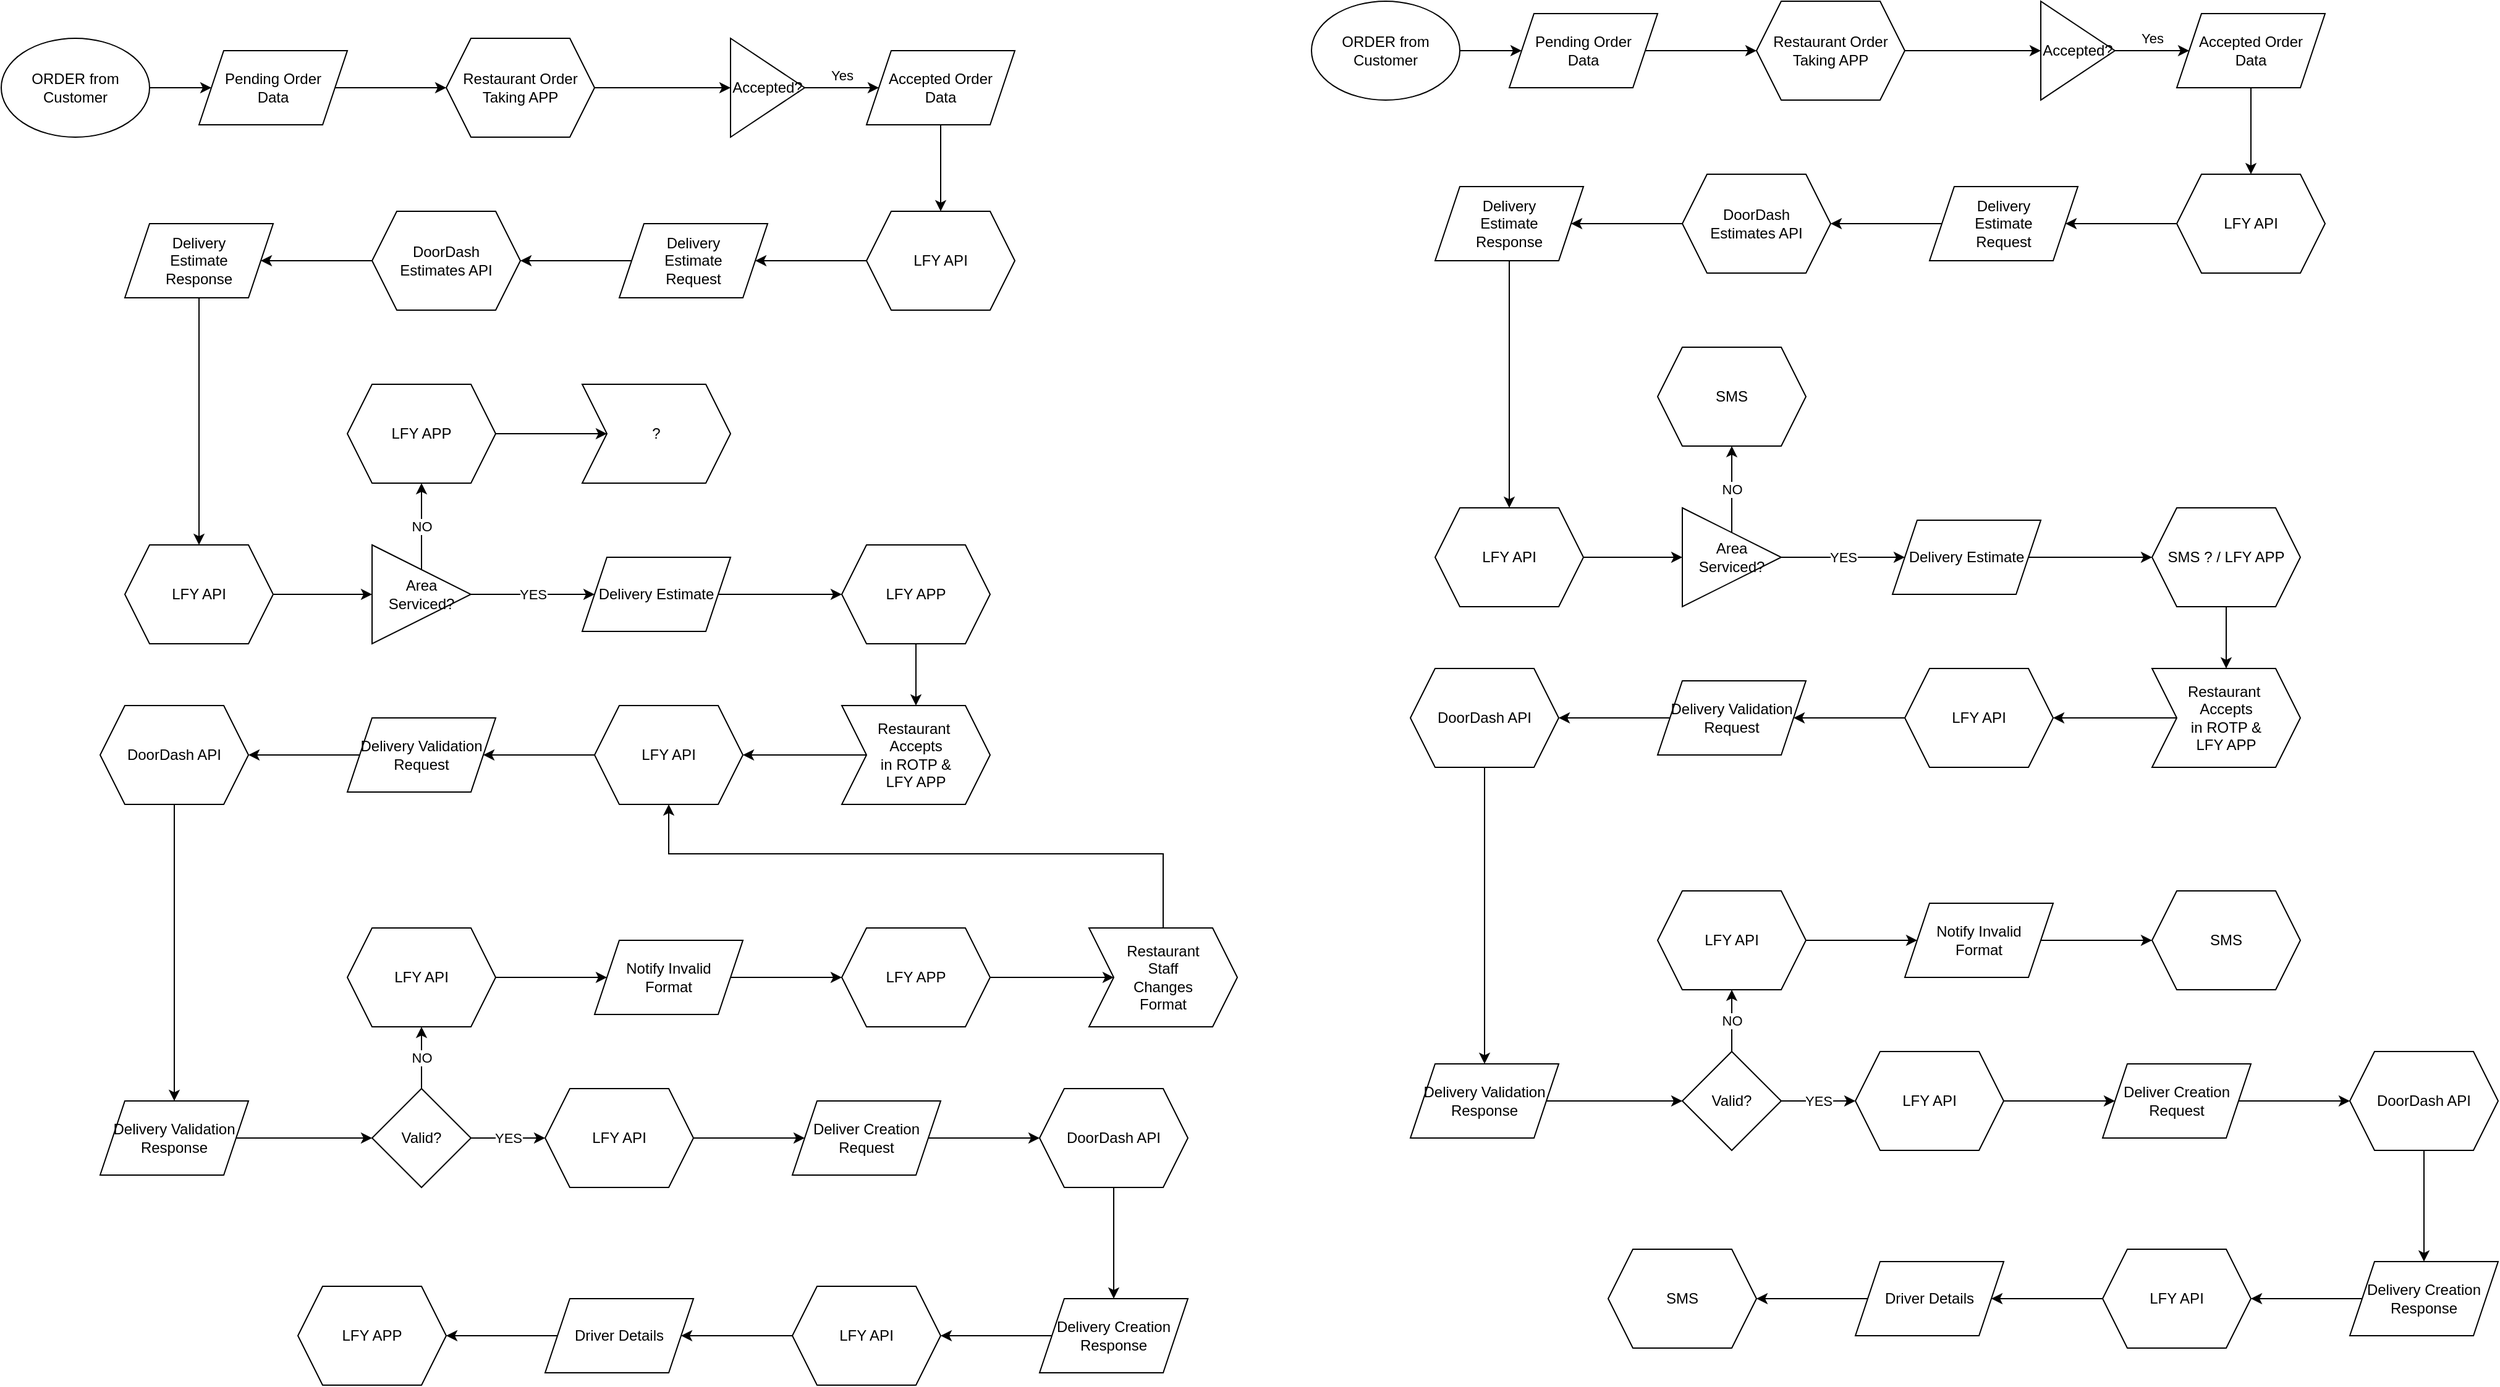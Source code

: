 <mxfile version="13.10.3" type="github">
  <diagram id="C5RBs43oDa-KdzZeNtuy" name="Page-1">
    <mxGraphModel dx="2277" dy="486" grid="1" gridSize="10" guides="1" tooltips="1" connect="1" arrows="1" fold="1" page="1" pageScale="1" pageWidth="1169" pageHeight="827" math="0" shadow="0">
      <root>
        <mxCell id="WIyWlLk6GJQsqaUBKTNV-0" />
        <mxCell id="WIyWlLk6GJQsqaUBKTNV-1" parent="WIyWlLk6GJQsqaUBKTNV-0" />
        <mxCell id="BbHpFT5DxQx8BsEyUZnm-32" value="" style="edgeStyle=orthogonalEdgeStyle;rounded=0;orthogonalLoop=1;jettySize=auto;html=1;" parent="WIyWlLk6GJQsqaUBKTNV-1" source="BbHpFT5DxQx8BsEyUZnm-0" target="BbHpFT5DxQx8BsEyUZnm-29" edge="1">
          <mxGeometry relative="1" as="geometry" />
        </mxCell>
        <mxCell id="BbHpFT5DxQx8BsEyUZnm-0" value="ORDER from Customer" style="ellipse;whiteSpace=wrap;html=1;" parent="WIyWlLk6GJQsqaUBKTNV-1" vertex="1">
          <mxGeometry x="-1000" y="90" width="120" height="80" as="geometry" />
        </mxCell>
        <mxCell id="BbHpFT5DxQx8BsEyUZnm-31" value="" style="edgeStyle=orthogonalEdgeStyle;rounded=0;orthogonalLoop=1;jettySize=auto;html=1;" parent="WIyWlLk6GJQsqaUBKTNV-1" source="BbHpFT5DxQx8BsEyUZnm-29" target="BbHpFT5DxQx8BsEyUZnm-30" edge="1">
          <mxGeometry relative="1" as="geometry" />
        </mxCell>
        <mxCell id="BbHpFT5DxQx8BsEyUZnm-29" value="Pending Order &lt;br&gt;Data" style="shape=parallelogram;perimeter=parallelogramPerimeter;whiteSpace=wrap;html=1;fixedSize=1;" parent="WIyWlLk6GJQsqaUBKTNV-1" vertex="1">
          <mxGeometry x="-840" y="100" width="120" height="60" as="geometry" />
        </mxCell>
        <mxCell id="BbHpFT5DxQx8BsEyUZnm-34" value="" style="edgeStyle=orthogonalEdgeStyle;rounded=0;orthogonalLoop=1;jettySize=auto;html=1;" parent="WIyWlLk6GJQsqaUBKTNV-1" source="BbHpFT5DxQx8BsEyUZnm-30" target="BbHpFT5DxQx8BsEyUZnm-33" edge="1">
          <mxGeometry relative="1" as="geometry" />
        </mxCell>
        <mxCell id="BbHpFT5DxQx8BsEyUZnm-30" value="Restaurant Order&lt;br&gt;Taking APP" style="shape=hexagon;perimeter=hexagonPerimeter2;whiteSpace=wrap;html=1;fixedSize=1;" parent="WIyWlLk6GJQsqaUBKTNV-1" vertex="1">
          <mxGeometry x="-640" y="90" width="120" height="80" as="geometry" />
        </mxCell>
        <mxCell id="BbHpFT5DxQx8BsEyUZnm-38" value="Yes" style="edgeStyle=orthogonalEdgeStyle;rounded=0;orthogonalLoop=1;jettySize=auto;html=1;" parent="WIyWlLk6GJQsqaUBKTNV-1" source="BbHpFT5DxQx8BsEyUZnm-33" target="BbHpFT5DxQx8BsEyUZnm-37" edge="1">
          <mxGeometry y="10" relative="1" as="geometry">
            <mxPoint as="offset" />
          </mxGeometry>
        </mxCell>
        <mxCell id="BbHpFT5DxQx8BsEyUZnm-33" value="Accepted?" style="triangle;whiteSpace=wrap;html=1;" parent="WIyWlLk6GJQsqaUBKTNV-1" vertex="1">
          <mxGeometry x="-410" y="90" width="60" height="80" as="geometry" />
        </mxCell>
        <mxCell id="BbHpFT5DxQx8BsEyUZnm-40" value="" style="edgeStyle=orthogonalEdgeStyle;rounded=0;orthogonalLoop=1;jettySize=auto;html=1;" parent="WIyWlLk6GJQsqaUBKTNV-1" source="BbHpFT5DxQx8BsEyUZnm-37" target="BbHpFT5DxQx8BsEyUZnm-39" edge="1">
          <mxGeometry relative="1" as="geometry" />
        </mxCell>
        <mxCell id="BbHpFT5DxQx8BsEyUZnm-37" value="Accepted Order&lt;br&gt;Data" style="shape=parallelogram;perimeter=parallelogramPerimeter;whiteSpace=wrap;html=1;fixedSize=1;" parent="WIyWlLk6GJQsqaUBKTNV-1" vertex="1">
          <mxGeometry x="-300" y="100" width="120" height="60" as="geometry" />
        </mxCell>
        <mxCell id="BbHpFT5DxQx8BsEyUZnm-42" value="" style="edgeStyle=orthogonalEdgeStyle;rounded=0;orthogonalLoop=1;jettySize=auto;html=1;" parent="WIyWlLk6GJQsqaUBKTNV-1" source="BbHpFT5DxQx8BsEyUZnm-39" target="BbHpFT5DxQx8BsEyUZnm-41" edge="1">
          <mxGeometry relative="1" as="geometry" />
        </mxCell>
        <mxCell id="BbHpFT5DxQx8BsEyUZnm-39" value="LFY API" style="shape=hexagon;perimeter=hexagonPerimeter2;whiteSpace=wrap;html=1;fixedSize=1;" parent="WIyWlLk6GJQsqaUBKTNV-1" vertex="1">
          <mxGeometry x="-300" y="230" width="120" height="80" as="geometry" />
        </mxCell>
        <mxCell id="BbHpFT5DxQx8BsEyUZnm-44" value="" style="edgeStyle=orthogonalEdgeStyle;rounded=0;orthogonalLoop=1;jettySize=auto;html=1;" parent="WIyWlLk6GJQsqaUBKTNV-1" source="BbHpFT5DxQx8BsEyUZnm-41" target="BbHpFT5DxQx8BsEyUZnm-43" edge="1">
          <mxGeometry relative="1" as="geometry" />
        </mxCell>
        <mxCell id="BbHpFT5DxQx8BsEyUZnm-41" value="Delivery &lt;br&gt;Estimate&lt;br&gt;Request" style="shape=parallelogram;perimeter=parallelogramPerimeter;whiteSpace=wrap;html=1;fixedSize=1;" parent="WIyWlLk6GJQsqaUBKTNV-1" vertex="1">
          <mxGeometry x="-500" y="240" width="120" height="60" as="geometry" />
        </mxCell>
        <mxCell id="BbHpFT5DxQx8BsEyUZnm-46" value="" style="edgeStyle=orthogonalEdgeStyle;rounded=0;orthogonalLoop=1;jettySize=auto;html=1;" parent="WIyWlLk6GJQsqaUBKTNV-1" source="BbHpFT5DxQx8BsEyUZnm-43" target="BbHpFT5DxQx8BsEyUZnm-45" edge="1">
          <mxGeometry relative="1" as="geometry" />
        </mxCell>
        <mxCell id="BbHpFT5DxQx8BsEyUZnm-43" value="DoorDash &lt;br&gt;Estimates API" style="shape=hexagon;perimeter=hexagonPerimeter2;whiteSpace=wrap;html=1;fixedSize=1;" parent="WIyWlLk6GJQsqaUBKTNV-1" vertex="1">
          <mxGeometry x="-700" y="230" width="120" height="80" as="geometry" />
        </mxCell>
        <mxCell id="BbHpFT5DxQx8BsEyUZnm-50" value="" style="edgeStyle=orthogonalEdgeStyle;rounded=0;orthogonalLoop=1;jettySize=auto;html=1;" parent="WIyWlLk6GJQsqaUBKTNV-1" source="BbHpFT5DxQx8BsEyUZnm-45" target="BbHpFT5DxQx8BsEyUZnm-49" edge="1">
          <mxGeometry relative="1" as="geometry" />
        </mxCell>
        <mxCell id="BbHpFT5DxQx8BsEyUZnm-45" value="Delivery&lt;br&gt;Estimate&lt;br&gt;Response" style="shape=parallelogram;perimeter=parallelogramPerimeter;whiteSpace=wrap;html=1;fixedSize=1;" parent="WIyWlLk6GJQsqaUBKTNV-1" vertex="1">
          <mxGeometry x="-900" y="240" width="120" height="60" as="geometry" />
        </mxCell>
        <mxCell id="BbHpFT5DxQx8BsEyUZnm-58" value="" style="edgeStyle=orthogonalEdgeStyle;rounded=0;orthogonalLoop=1;jettySize=auto;html=1;" parent="WIyWlLk6GJQsqaUBKTNV-1" source="BbHpFT5DxQx8BsEyUZnm-49" target="BbHpFT5DxQx8BsEyUZnm-57" edge="1">
          <mxGeometry relative="1" as="geometry" />
        </mxCell>
        <mxCell id="BbHpFT5DxQx8BsEyUZnm-49" value="LFY API" style="shape=hexagon;perimeter=hexagonPerimeter2;whiteSpace=wrap;html=1;fixedSize=1;" parent="WIyWlLk6GJQsqaUBKTNV-1" vertex="1">
          <mxGeometry x="-900" y="500" width="120" height="80" as="geometry" />
        </mxCell>
        <mxCell id="BbHpFT5DxQx8BsEyUZnm-54" value="" style="edgeStyle=orthogonalEdgeStyle;rounded=0;orthogonalLoop=1;jettySize=auto;html=1;" parent="WIyWlLk6GJQsqaUBKTNV-1" source="BbHpFT5DxQx8BsEyUZnm-51" target="BbHpFT5DxQx8BsEyUZnm-53" edge="1">
          <mxGeometry relative="1" as="geometry" />
        </mxCell>
        <mxCell id="BbHpFT5DxQx8BsEyUZnm-51" value="Delivery Estimate" style="shape=parallelogram;perimeter=parallelogramPerimeter;whiteSpace=wrap;html=1;fixedSize=1;" parent="WIyWlLk6GJQsqaUBKTNV-1" vertex="1">
          <mxGeometry x="-530" y="510" width="120" height="60" as="geometry" />
        </mxCell>
        <mxCell id="BbHpFT5DxQx8BsEyUZnm-56" value="" style="edgeStyle=orthogonalEdgeStyle;rounded=0;orthogonalLoop=1;jettySize=auto;html=1;" parent="WIyWlLk6GJQsqaUBKTNV-1" source="BbHpFT5DxQx8BsEyUZnm-53" target="BbHpFT5DxQx8BsEyUZnm-55" edge="1">
          <mxGeometry relative="1" as="geometry" />
        </mxCell>
        <mxCell id="BbHpFT5DxQx8BsEyUZnm-53" value="LFY APP" style="shape=hexagon;perimeter=hexagonPerimeter2;whiteSpace=wrap;html=1;fixedSize=1;" parent="WIyWlLk6GJQsqaUBKTNV-1" vertex="1">
          <mxGeometry x="-320" y="500" width="120" height="80" as="geometry" />
        </mxCell>
        <mxCell id="BbHpFT5DxQx8BsEyUZnm-69" value="" style="edgeStyle=orthogonalEdgeStyle;rounded=0;orthogonalLoop=1;jettySize=auto;html=1;" parent="WIyWlLk6GJQsqaUBKTNV-1" source="BbHpFT5DxQx8BsEyUZnm-55" target="BbHpFT5DxQx8BsEyUZnm-68" edge="1">
          <mxGeometry relative="1" as="geometry" />
        </mxCell>
        <mxCell id="BbHpFT5DxQx8BsEyUZnm-55" value="Restaurant&amp;nbsp;&lt;br&gt;Accepts&lt;br&gt;in ROTP &amp;amp; &lt;br&gt;LFY APP" style="shape=step;perimeter=stepPerimeter;whiteSpace=wrap;html=1;fixedSize=1;" parent="WIyWlLk6GJQsqaUBKTNV-1" vertex="1">
          <mxGeometry x="-320" y="630" width="120" height="80" as="geometry" />
        </mxCell>
        <mxCell id="BbHpFT5DxQx8BsEyUZnm-59" value="YES" style="edgeStyle=orthogonalEdgeStyle;rounded=0;orthogonalLoop=1;jettySize=auto;html=1;" parent="WIyWlLk6GJQsqaUBKTNV-1" source="BbHpFT5DxQx8BsEyUZnm-57" target="BbHpFT5DxQx8BsEyUZnm-51" edge="1">
          <mxGeometry relative="1" as="geometry" />
        </mxCell>
        <mxCell id="BbHpFT5DxQx8BsEyUZnm-61" value="NO" style="edgeStyle=orthogonalEdgeStyle;rounded=0;orthogonalLoop=1;jettySize=auto;html=1;" parent="WIyWlLk6GJQsqaUBKTNV-1" source="BbHpFT5DxQx8BsEyUZnm-57" target="BbHpFT5DxQx8BsEyUZnm-60" edge="1">
          <mxGeometry relative="1" as="geometry" />
        </mxCell>
        <mxCell id="BbHpFT5DxQx8BsEyUZnm-57" value="Area&lt;br&gt;Serviced?" style="triangle;whiteSpace=wrap;html=1;" parent="WIyWlLk6GJQsqaUBKTNV-1" vertex="1">
          <mxGeometry x="-700" y="500" width="80" height="80" as="geometry" />
        </mxCell>
        <mxCell id="BbHpFT5DxQx8BsEyUZnm-63" value="" style="edgeStyle=orthogonalEdgeStyle;rounded=0;orthogonalLoop=1;jettySize=auto;html=1;" parent="WIyWlLk6GJQsqaUBKTNV-1" source="BbHpFT5DxQx8BsEyUZnm-60" target="BbHpFT5DxQx8BsEyUZnm-62" edge="1">
          <mxGeometry relative="1" as="geometry" />
        </mxCell>
        <mxCell id="BbHpFT5DxQx8BsEyUZnm-60" value="LFY APP" style="shape=hexagon;perimeter=hexagonPerimeter2;whiteSpace=wrap;html=1;fixedSize=1;" parent="WIyWlLk6GJQsqaUBKTNV-1" vertex="1">
          <mxGeometry x="-720" y="370" width="120" height="80" as="geometry" />
        </mxCell>
        <mxCell id="BbHpFT5DxQx8BsEyUZnm-62" value="?" style="shape=step;perimeter=stepPerimeter;whiteSpace=wrap;html=1;fixedSize=1;" parent="WIyWlLk6GJQsqaUBKTNV-1" vertex="1">
          <mxGeometry x="-530" y="370" width="120" height="80" as="geometry" />
        </mxCell>
        <mxCell id="BbHpFT5DxQx8BsEyUZnm-71" value="" style="edgeStyle=orthogonalEdgeStyle;rounded=0;orthogonalLoop=1;jettySize=auto;html=1;" parent="WIyWlLk6GJQsqaUBKTNV-1" source="BbHpFT5DxQx8BsEyUZnm-68" target="BbHpFT5DxQx8BsEyUZnm-70" edge="1">
          <mxGeometry relative="1" as="geometry" />
        </mxCell>
        <mxCell id="BbHpFT5DxQx8BsEyUZnm-68" value="LFY API" style="shape=hexagon;perimeter=hexagonPerimeter2;whiteSpace=wrap;html=1;fixedSize=1;" parent="WIyWlLk6GJQsqaUBKTNV-1" vertex="1">
          <mxGeometry x="-520" y="630" width="120" height="80" as="geometry" />
        </mxCell>
        <mxCell id="BbHpFT5DxQx8BsEyUZnm-73" value="" style="edgeStyle=orthogonalEdgeStyle;rounded=0;orthogonalLoop=1;jettySize=auto;html=1;" parent="WIyWlLk6GJQsqaUBKTNV-1" source="BbHpFT5DxQx8BsEyUZnm-70" target="BbHpFT5DxQx8BsEyUZnm-72" edge="1">
          <mxGeometry relative="1" as="geometry" />
        </mxCell>
        <mxCell id="BbHpFT5DxQx8BsEyUZnm-70" value="Delivery Validation&lt;br&gt;Request" style="shape=parallelogram;perimeter=parallelogramPerimeter;whiteSpace=wrap;html=1;fixedSize=1;" parent="WIyWlLk6GJQsqaUBKTNV-1" vertex="1">
          <mxGeometry x="-720" y="640" width="120" height="60" as="geometry" />
        </mxCell>
        <mxCell id="BbHpFT5DxQx8BsEyUZnm-75" value="" style="edgeStyle=orthogonalEdgeStyle;rounded=0;orthogonalLoop=1;jettySize=auto;html=1;" parent="WIyWlLk6GJQsqaUBKTNV-1" source="BbHpFT5DxQx8BsEyUZnm-72" target="BbHpFT5DxQx8BsEyUZnm-74" edge="1">
          <mxGeometry relative="1" as="geometry" />
        </mxCell>
        <mxCell id="BbHpFT5DxQx8BsEyUZnm-72" value="DoorDash API" style="shape=hexagon;perimeter=hexagonPerimeter2;whiteSpace=wrap;html=1;fixedSize=1;" parent="WIyWlLk6GJQsqaUBKTNV-1" vertex="1">
          <mxGeometry x="-920" y="630" width="120" height="80" as="geometry" />
        </mxCell>
        <mxCell id="BbHpFT5DxQx8BsEyUZnm-79" value="" style="edgeStyle=orthogonalEdgeStyle;rounded=0;orthogonalLoop=1;jettySize=auto;html=1;" parent="WIyWlLk6GJQsqaUBKTNV-1" source="BbHpFT5DxQx8BsEyUZnm-74" target="BbHpFT5DxQx8BsEyUZnm-78" edge="1">
          <mxGeometry relative="1" as="geometry" />
        </mxCell>
        <mxCell id="BbHpFT5DxQx8BsEyUZnm-74" value="Delivery Validation&lt;br&gt;Response" style="shape=parallelogram;perimeter=parallelogramPerimeter;whiteSpace=wrap;html=1;fixedSize=1;" parent="WIyWlLk6GJQsqaUBKTNV-1" vertex="1">
          <mxGeometry x="-920" y="950" width="120" height="60" as="geometry" />
        </mxCell>
        <mxCell id="BbHpFT5DxQx8BsEyUZnm-82" value="NO" style="edgeStyle=orthogonalEdgeStyle;rounded=0;orthogonalLoop=1;jettySize=auto;html=1;" parent="WIyWlLk6GJQsqaUBKTNV-1" source="BbHpFT5DxQx8BsEyUZnm-78" target="BbHpFT5DxQx8BsEyUZnm-81" edge="1">
          <mxGeometry relative="1" as="geometry" />
        </mxCell>
        <mxCell id="BbHpFT5DxQx8BsEyUZnm-92" value="YES" style="edgeStyle=orthogonalEdgeStyle;rounded=0;orthogonalLoop=1;jettySize=auto;html=1;" parent="WIyWlLk6GJQsqaUBKTNV-1" source="BbHpFT5DxQx8BsEyUZnm-78" target="BbHpFT5DxQx8BsEyUZnm-91" edge="1">
          <mxGeometry relative="1" as="geometry" />
        </mxCell>
        <mxCell id="BbHpFT5DxQx8BsEyUZnm-78" value="Valid?" style="rhombus;whiteSpace=wrap;html=1;" parent="WIyWlLk6GJQsqaUBKTNV-1" vertex="1">
          <mxGeometry x="-700" y="940" width="80" height="80" as="geometry" />
        </mxCell>
        <mxCell id="BbHpFT5DxQx8BsEyUZnm-84" value="" style="edgeStyle=orthogonalEdgeStyle;rounded=0;orthogonalLoop=1;jettySize=auto;html=1;" parent="WIyWlLk6GJQsqaUBKTNV-1" source="BbHpFT5DxQx8BsEyUZnm-81" target="BbHpFT5DxQx8BsEyUZnm-83" edge="1">
          <mxGeometry relative="1" as="geometry" />
        </mxCell>
        <mxCell id="BbHpFT5DxQx8BsEyUZnm-81" value="LFY API" style="shape=hexagon;perimeter=hexagonPerimeter2;whiteSpace=wrap;html=1;fixedSize=1;" parent="WIyWlLk6GJQsqaUBKTNV-1" vertex="1">
          <mxGeometry x="-720" y="810" width="120" height="80" as="geometry" />
        </mxCell>
        <mxCell id="BbHpFT5DxQx8BsEyUZnm-86" value="" style="edgeStyle=orthogonalEdgeStyle;rounded=0;orthogonalLoop=1;jettySize=auto;html=1;" parent="WIyWlLk6GJQsqaUBKTNV-1" source="BbHpFT5DxQx8BsEyUZnm-83" target="BbHpFT5DxQx8BsEyUZnm-85" edge="1">
          <mxGeometry relative="1" as="geometry" />
        </mxCell>
        <mxCell id="BbHpFT5DxQx8BsEyUZnm-83" value="Notify Invalid&lt;br&gt;Format" style="shape=parallelogram;perimeter=parallelogramPerimeter;whiteSpace=wrap;html=1;fixedSize=1;" parent="WIyWlLk6GJQsqaUBKTNV-1" vertex="1">
          <mxGeometry x="-520" y="820" width="120" height="60" as="geometry" />
        </mxCell>
        <mxCell id="BbHpFT5DxQx8BsEyUZnm-88" value="" style="edgeStyle=orthogonalEdgeStyle;rounded=0;orthogonalLoop=1;jettySize=auto;html=1;" parent="WIyWlLk6GJQsqaUBKTNV-1" source="BbHpFT5DxQx8BsEyUZnm-85" target="BbHpFT5DxQx8BsEyUZnm-87" edge="1">
          <mxGeometry relative="1" as="geometry" />
        </mxCell>
        <mxCell id="BbHpFT5DxQx8BsEyUZnm-85" value="LFY APP" style="shape=hexagon;perimeter=hexagonPerimeter2;whiteSpace=wrap;html=1;fixedSize=1;" parent="WIyWlLk6GJQsqaUBKTNV-1" vertex="1">
          <mxGeometry x="-320" y="810" width="120" height="80" as="geometry" />
        </mxCell>
        <mxCell id="BbHpFT5DxQx8BsEyUZnm-90" style="edgeStyle=orthogonalEdgeStyle;rounded=0;orthogonalLoop=1;jettySize=auto;html=1;entryX=0.5;entryY=1;entryDx=0;entryDy=0;" parent="WIyWlLk6GJQsqaUBKTNV-1" source="BbHpFT5DxQx8BsEyUZnm-87" target="BbHpFT5DxQx8BsEyUZnm-68" edge="1">
          <mxGeometry relative="1" as="geometry">
            <mxPoint x="-140" y="730" as="targetPoint" />
            <Array as="points">
              <mxPoint x="-60" y="750" />
              <mxPoint x="-460" y="750" />
            </Array>
          </mxGeometry>
        </mxCell>
        <mxCell id="BbHpFT5DxQx8BsEyUZnm-87" value="Restaurant&lt;br&gt;Staff&lt;br&gt;Changes&lt;br&gt;Format" style="shape=step;perimeter=stepPerimeter;whiteSpace=wrap;html=1;fixedSize=1;" parent="WIyWlLk6GJQsqaUBKTNV-1" vertex="1">
          <mxGeometry x="-120" y="810" width="120" height="80" as="geometry" />
        </mxCell>
        <mxCell id="BbHpFT5DxQx8BsEyUZnm-94" value="" style="edgeStyle=orthogonalEdgeStyle;rounded=0;orthogonalLoop=1;jettySize=auto;html=1;" parent="WIyWlLk6GJQsqaUBKTNV-1" source="BbHpFT5DxQx8BsEyUZnm-91" target="BbHpFT5DxQx8BsEyUZnm-93" edge="1">
          <mxGeometry relative="1" as="geometry" />
        </mxCell>
        <mxCell id="BbHpFT5DxQx8BsEyUZnm-91" value="LFY API" style="shape=hexagon;perimeter=hexagonPerimeter2;whiteSpace=wrap;html=1;fixedSize=1;" parent="WIyWlLk6GJQsqaUBKTNV-1" vertex="1">
          <mxGeometry x="-560" y="940" width="120" height="80" as="geometry" />
        </mxCell>
        <mxCell id="BbHpFT5DxQx8BsEyUZnm-96" value="" style="edgeStyle=orthogonalEdgeStyle;rounded=0;orthogonalLoop=1;jettySize=auto;html=1;" parent="WIyWlLk6GJQsqaUBKTNV-1" source="BbHpFT5DxQx8BsEyUZnm-93" target="BbHpFT5DxQx8BsEyUZnm-95" edge="1">
          <mxGeometry relative="1" as="geometry" />
        </mxCell>
        <mxCell id="BbHpFT5DxQx8BsEyUZnm-93" value="Deliver Creation&lt;br&gt;Request" style="shape=parallelogram;perimeter=parallelogramPerimeter;whiteSpace=wrap;html=1;fixedSize=1;" parent="WIyWlLk6GJQsqaUBKTNV-1" vertex="1">
          <mxGeometry x="-360" y="950" width="120" height="60" as="geometry" />
        </mxCell>
        <mxCell id="BbHpFT5DxQx8BsEyUZnm-98" value="" style="edgeStyle=orthogonalEdgeStyle;rounded=0;orthogonalLoop=1;jettySize=auto;html=1;" parent="WIyWlLk6GJQsqaUBKTNV-1" source="BbHpFT5DxQx8BsEyUZnm-95" target="BbHpFT5DxQx8BsEyUZnm-97" edge="1">
          <mxGeometry relative="1" as="geometry" />
        </mxCell>
        <mxCell id="BbHpFT5DxQx8BsEyUZnm-95" value="DoorDash API" style="shape=hexagon;perimeter=hexagonPerimeter2;whiteSpace=wrap;html=1;fixedSize=1;" parent="WIyWlLk6GJQsqaUBKTNV-1" vertex="1">
          <mxGeometry x="-160" y="940" width="120" height="80" as="geometry" />
        </mxCell>
        <mxCell id="BbHpFT5DxQx8BsEyUZnm-100" value="" style="edgeStyle=orthogonalEdgeStyle;rounded=0;orthogonalLoop=1;jettySize=auto;html=1;" parent="WIyWlLk6GJQsqaUBKTNV-1" source="BbHpFT5DxQx8BsEyUZnm-97" target="BbHpFT5DxQx8BsEyUZnm-99" edge="1">
          <mxGeometry relative="1" as="geometry" />
        </mxCell>
        <mxCell id="BbHpFT5DxQx8BsEyUZnm-97" value="Delivery Creation&lt;br&gt;Response" style="shape=parallelogram;perimeter=parallelogramPerimeter;whiteSpace=wrap;html=1;fixedSize=1;" parent="WIyWlLk6GJQsqaUBKTNV-1" vertex="1">
          <mxGeometry x="-160" y="1110" width="120" height="60" as="geometry" />
        </mxCell>
        <mxCell id="BbHpFT5DxQx8BsEyUZnm-104" value="" style="edgeStyle=orthogonalEdgeStyle;rounded=0;orthogonalLoop=1;jettySize=auto;html=1;" parent="WIyWlLk6GJQsqaUBKTNV-1" source="BbHpFT5DxQx8BsEyUZnm-99" target="BbHpFT5DxQx8BsEyUZnm-103" edge="1">
          <mxGeometry relative="1" as="geometry" />
        </mxCell>
        <mxCell id="BbHpFT5DxQx8BsEyUZnm-99" value="LFY API" style="shape=hexagon;perimeter=hexagonPerimeter2;whiteSpace=wrap;html=1;fixedSize=1;" parent="WIyWlLk6GJQsqaUBKTNV-1" vertex="1">
          <mxGeometry x="-360" y="1100" width="120" height="80" as="geometry" />
        </mxCell>
        <mxCell id="BbHpFT5DxQx8BsEyUZnm-106" value="" style="edgeStyle=orthogonalEdgeStyle;rounded=0;orthogonalLoop=1;jettySize=auto;html=1;" parent="WIyWlLk6GJQsqaUBKTNV-1" source="BbHpFT5DxQx8BsEyUZnm-103" target="BbHpFT5DxQx8BsEyUZnm-105" edge="1">
          <mxGeometry relative="1" as="geometry" />
        </mxCell>
        <mxCell id="BbHpFT5DxQx8BsEyUZnm-103" value="Driver Details" style="shape=parallelogram;perimeter=parallelogramPerimeter;whiteSpace=wrap;html=1;fixedSize=1;" parent="WIyWlLk6GJQsqaUBKTNV-1" vertex="1">
          <mxGeometry x="-560" y="1110" width="120" height="60" as="geometry" />
        </mxCell>
        <mxCell id="BbHpFT5DxQx8BsEyUZnm-105" value="LFY APP" style="shape=hexagon;perimeter=hexagonPerimeter2;whiteSpace=wrap;html=1;fixedSize=1;" parent="WIyWlLk6GJQsqaUBKTNV-1" vertex="1">
          <mxGeometry x="-760" y="1100" width="120" height="80" as="geometry" />
        </mxCell>
        <mxCell id="Xb2oiLU13DwrRVQwLEj5-0" value="" style="edgeStyle=orthogonalEdgeStyle;rounded=0;orthogonalLoop=1;jettySize=auto;html=1;" edge="1" parent="WIyWlLk6GJQsqaUBKTNV-1" source="Xb2oiLU13DwrRVQwLEj5-1" target="Xb2oiLU13DwrRVQwLEj5-3">
          <mxGeometry relative="1" as="geometry" />
        </mxCell>
        <mxCell id="Xb2oiLU13DwrRVQwLEj5-1" value="ORDER from Customer" style="ellipse;whiteSpace=wrap;html=1;" vertex="1" parent="WIyWlLk6GJQsqaUBKTNV-1">
          <mxGeometry x="60" y="60" width="120" height="80" as="geometry" />
        </mxCell>
        <mxCell id="Xb2oiLU13DwrRVQwLEj5-2" value="" style="edgeStyle=orthogonalEdgeStyle;rounded=0;orthogonalLoop=1;jettySize=auto;html=1;" edge="1" parent="WIyWlLk6GJQsqaUBKTNV-1" source="Xb2oiLU13DwrRVQwLEj5-3" target="Xb2oiLU13DwrRVQwLEj5-5">
          <mxGeometry relative="1" as="geometry" />
        </mxCell>
        <mxCell id="Xb2oiLU13DwrRVQwLEj5-3" value="Pending Order &lt;br&gt;Data" style="shape=parallelogram;perimeter=parallelogramPerimeter;whiteSpace=wrap;html=1;fixedSize=1;" vertex="1" parent="WIyWlLk6GJQsqaUBKTNV-1">
          <mxGeometry x="220" y="70" width="120" height="60" as="geometry" />
        </mxCell>
        <mxCell id="Xb2oiLU13DwrRVQwLEj5-4" value="" style="edgeStyle=orthogonalEdgeStyle;rounded=0;orthogonalLoop=1;jettySize=auto;html=1;" edge="1" parent="WIyWlLk6GJQsqaUBKTNV-1" source="Xb2oiLU13DwrRVQwLEj5-5" target="Xb2oiLU13DwrRVQwLEj5-7">
          <mxGeometry relative="1" as="geometry" />
        </mxCell>
        <mxCell id="Xb2oiLU13DwrRVQwLEj5-5" value="Restaurant Order&lt;br&gt;Taking APP" style="shape=hexagon;perimeter=hexagonPerimeter2;whiteSpace=wrap;html=1;fixedSize=1;" vertex="1" parent="WIyWlLk6GJQsqaUBKTNV-1">
          <mxGeometry x="420" y="60" width="120" height="80" as="geometry" />
        </mxCell>
        <mxCell id="Xb2oiLU13DwrRVQwLEj5-6" value="Yes" style="edgeStyle=orthogonalEdgeStyle;rounded=0;orthogonalLoop=1;jettySize=auto;html=1;" edge="1" parent="WIyWlLk6GJQsqaUBKTNV-1" source="Xb2oiLU13DwrRVQwLEj5-7" target="Xb2oiLU13DwrRVQwLEj5-9">
          <mxGeometry y="10" relative="1" as="geometry">
            <mxPoint as="offset" />
          </mxGeometry>
        </mxCell>
        <mxCell id="Xb2oiLU13DwrRVQwLEj5-7" value="Accepted?" style="triangle;whiteSpace=wrap;html=1;" vertex="1" parent="WIyWlLk6GJQsqaUBKTNV-1">
          <mxGeometry x="650" y="60" width="60" height="80" as="geometry" />
        </mxCell>
        <mxCell id="Xb2oiLU13DwrRVQwLEj5-8" value="" style="edgeStyle=orthogonalEdgeStyle;rounded=0;orthogonalLoop=1;jettySize=auto;html=1;" edge="1" parent="WIyWlLk6GJQsqaUBKTNV-1" source="Xb2oiLU13DwrRVQwLEj5-9" target="Xb2oiLU13DwrRVQwLEj5-11">
          <mxGeometry relative="1" as="geometry" />
        </mxCell>
        <mxCell id="Xb2oiLU13DwrRVQwLEj5-9" value="Accepted Order&lt;br&gt;Data" style="shape=parallelogram;perimeter=parallelogramPerimeter;whiteSpace=wrap;html=1;fixedSize=1;" vertex="1" parent="WIyWlLk6GJQsqaUBKTNV-1">
          <mxGeometry x="760" y="70" width="120" height="60" as="geometry" />
        </mxCell>
        <mxCell id="Xb2oiLU13DwrRVQwLEj5-10" value="" style="edgeStyle=orthogonalEdgeStyle;rounded=0;orthogonalLoop=1;jettySize=auto;html=1;" edge="1" parent="WIyWlLk6GJQsqaUBKTNV-1" source="Xb2oiLU13DwrRVQwLEj5-11" target="Xb2oiLU13DwrRVQwLEj5-13">
          <mxGeometry relative="1" as="geometry" />
        </mxCell>
        <mxCell id="Xb2oiLU13DwrRVQwLEj5-11" value="LFY API" style="shape=hexagon;perimeter=hexagonPerimeter2;whiteSpace=wrap;html=1;fixedSize=1;" vertex="1" parent="WIyWlLk6GJQsqaUBKTNV-1">
          <mxGeometry x="760" y="200" width="120" height="80" as="geometry" />
        </mxCell>
        <mxCell id="Xb2oiLU13DwrRVQwLEj5-12" value="" style="edgeStyle=orthogonalEdgeStyle;rounded=0;orthogonalLoop=1;jettySize=auto;html=1;" edge="1" parent="WIyWlLk6GJQsqaUBKTNV-1" source="Xb2oiLU13DwrRVQwLEj5-13" target="Xb2oiLU13DwrRVQwLEj5-15">
          <mxGeometry relative="1" as="geometry" />
        </mxCell>
        <mxCell id="Xb2oiLU13DwrRVQwLEj5-13" value="Delivery &lt;br&gt;Estimate&lt;br&gt;Request" style="shape=parallelogram;perimeter=parallelogramPerimeter;whiteSpace=wrap;html=1;fixedSize=1;" vertex="1" parent="WIyWlLk6GJQsqaUBKTNV-1">
          <mxGeometry x="560" y="210" width="120" height="60" as="geometry" />
        </mxCell>
        <mxCell id="Xb2oiLU13DwrRVQwLEj5-14" value="" style="edgeStyle=orthogonalEdgeStyle;rounded=0;orthogonalLoop=1;jettySize=auto;html=1;" edge="1" parent="WIyWlLk6GJQsqaUBKTNV-1" source="Xb2oiLU13DwrRVQwLEj5-15" target="Xb2oiLU13DwrRVQwLEj5-17">
          <mxGeometry relative="1" as="geometry" />
        </mxCell>
        <mxCell id="Xb2oiLU13DwrRVQwLEj5-15" value="DoorDash &lt;br&gt;Estimates API" style="shape=hexagon;perimeter=hexagonPerimeter2;whiteSpace=wrap;html=1;fixedSize=1;" vertex="1" parent="WIyWlLk6GJQsqaUBKTNV-1">
          <mxGeometry x="360" y="200" width="120" height="80" as="geometry" />
        </mxCell>
        <mxCell id="Xb2oiLU13DwrRVQwLEj5-16" value="" style="edgeStyle=orthogonalEdgeStyle;rounded=0;orthogonalLoop=1;jettySize=auto;html=1;" edge="1" parent="WIyWlLk6GJQsqaUBKTNV-1" source="Xb2oiLU13DwrRVQwLEj5-17" target="Xb2oiLU13DwrRVQwLEj5-19">
          <mxGeometry relative="1" as="geometry" />
        </mxCell>
        <mxCell id="Xb2oiLU13DwrRVQwLEj5-17" value="Delivery&lt;br&gt;Estimate&lt;br&gt;Response" style="shape=parallelogram;perimeter=parallelogramPerimeter;whiteSpace=wrap;html=1;fixedSize=1;" vertex="1" parent="WIyWlLk6GJQsqaUBKTNV-1">
          <mxGeometry x="160" y="210" width="120" height="60" as="geometry" />
        </mxCell>
        <mxCell id="Xb2oiLU13DwrRVQwLEj5-18" value="" style="edgeStyle=orthogonalEdgeStyle;rounded=0;orthogonalLoop=1;jettySize=auto;html=1;" edge="1" parent="WIyWlLk6GJQsqaUBKTNV-1" source="Xb2oiLU13DwrRVQwLEj5-19" target="Xb2oiLU13DwrRVQwLEj5-28">
          <mxGeometry relative="1" as="geometry" />
        </mxCell>
        <mxCell id="Xb2oiLU13DwrRVQwLEj5-19" value="LFY API" style="shape=hexagon;perimeter=hexagonPerimeter2;whiteSpace=wrap;html=1;fixedSize=1;" vertex="1" parent="WIyWlLk6GJQsqaUBKTNV-1">
          <mxGeometry x="160" y="470" width="120" height="80" as="geometry" />
        </mxCell>
        <mxCell id="Xb2oiLU13DwrRVQwLEj5-20" value="" style="edgeStyle=orthogonalEdgeStyle;rounded=0;orthogonalLoop=1;jettySize=auto;html=1;" edge="1" parent="WIyWlLk6GJQsqaUBKTNV-1" source="Xb2oiLU13DwrRVQwLEj5-21" target="Xb2oiLU13DwrRVQwLEj5-23">
          <mxGeometry relative="1" as="geometry" />
        </mxCell>
        <mxCell id="Xb2oiLU13DwrRVQwLEj5-21" value="Delivery Estimate" style="shape=parallelogram;perimeter=parallelogramPerimeter;whiteSpace=wrap;html=1;fixedSize=1;" vertex="1" parent="WIyWlLk6GJQsqaUBKTNV-1">
          <mxGeometry x="530" y="480" width="120" height="60" as="geometry" />
        </mxCell>
        <mxCell id="Xb2oiLU13DwrRVQwLEj5-22" value="" style="edgeStyle=orthogonalEdgeStyle;rounded=0;orthogonalLoop=1;jettySize=auto;html=1;" edge="1" parent="WIyWlLk6GJQsqaUBKTNV-1" source="Xb2oiLU13DwrRVQwLEj5-23" target="Xb2oiLU13DwrRVQwLEj5-25">
          <mxGeometry relative="1" as="geometry" />
        </mxCell>
        <mxCell id="Xb2oiLU13DwrRVQwLEj5-23" value="SMS ? / LFY APP" style="shape=hexagon;perimeter=hexagonPerimeter2;whiteSpace=wrap;html=1;fixedSize=1;" vertex="1" parent="WIyWlLk6GJQsqaUBKTNV-1">
          <mxGeometry x="740" y="470" width="120" height="80" as="geometry" />
        </mxCell>
        <mxCell id="Xb2oiLU13DwrRVQwLEj5-24" value="" style="edgeStyle=orthogonalEdgeStyle;rounded=0;orthogonalLoop=1;jettySize=auto;html=1;" edge="1" parent="WIyWlLk6GJQsqaUBKTNV-1" source="Xb2oiLU13DwrRVQwLEj5-25" target="Xb2oiLU13DwrRVQwLEj5-33">
          <mxGeometry relative="1" as="geometry" />
        </mxCell>
        <mxCell id="Xb2oiLU13DwrRVQwLEj5-25" value="Restaurant&amp;nbsp;&lt;br&gt;Accepts&lt;br&gt;in ROTP &amp;amp; &lt;br&gt;LFY APP" style="shape=step;perimeter=stepPerimeter;whiteSpace=wrap;html=1;fixedSize=1;" vertex="1" parent="WIyWlLk6GJQsqaUBKTNV-1">
          <mxGeometry x="740" y="600" width="120" height="80" as="geometry" />
        </mxCell>
        <mxCell id="Xb2oiLU13DwrRVQwLEj5-26" value="YES" style="edgeStyle=orthogonalEdgeStyle;rounded=0;orthogonalLoop=1;jettySize=auto;html=1;" edge="1" parent="WIyWlLk6GJQsqaUBKTNV-1" source="Xb2oiLU13DwrRVQwLEj5-28" target="Xb2oiLU13DwrRVQwLEj5-21">
          <mxGeometry relative="1" as="geometry" />
        </mxCell>
        <mxCell id="Xb2oiLU13DwrRVQwLEj5-27" value="NO" style="edgeStyle=orthogonalEdgeStyle;rounded=0;orthogonalLoop=1;jettySize=auto;html=1;" edge="1" parent="WIyWlLk6GJQsqaUBKTNV-1" source="Xb2oiLU13DwrRVQwLEj5-28" target="Xb2oiLU13DwrRVQwLEj5-30">
          <mxGeometry relative="1" as="geometry" />
        </mxCell>
        <mxCell id="Xb2oiLU13DwrRVQwLEj5-28" value="Area&lt;br&gt;Serviced?" style="triangle;whiteSpace=wrap;html=1;" vertex="1" parent="WIyWlLk6GJQsqaUBKTNV-1">
          <mxGeometry x="360" y="470" width="80" height="80" as="geometry" />
        </mxCell>
        <mxCell id="Xb2oiLU13DwrRVQwLEj5-30" value="SMS" style="shape=hexagon;perimeter=hexagonPerimeter2;whiteSpace=wrap;html=1;fixedSize=1;" vertex="1" parent="WIyWlLk6GJQsqaUBKTNV-1">
          <mxGeometry x="340" y="340" width="120" height="80" as="geometry" />
        </mxCell>
        <mxCell id="Xb2oiLU13DwrRVQwLEj5-32" value="" style="edgeStyle=orthogonalEdgeStyle;rounded=0;orthogonalLoop=1;jettySize=auto;html=1;" edge="1" parent="WIyWlLk6GJQsqaUBKTNV-1" source="Xb2oiLU13DwrRVQwLEj5-33" target="Xb2oiLU13DwrRVQwLEj5-35">
          <mxGeometry relative="1" as="geometry" />
        </mxCell>
        <mxCell id="Xb2oiLU13DwrRVQwLEj5-33" value="LFY API" style="shape=hexagon;perimeter=hexagonPerimeter2;whiteSpace=wrap;html=1;fixedSize=1;" vertex="1" parent="WIyWlLk6GJQsqaUBKTNV-1">
          <mxGeometry x="540" y="600" width="120" height="80" as="geometry" />
        </mxCell>
        <mxCell id="Xb2oiLU13DwrRVQwLEj5-34" value="" style="edgeStyle=orthogonalEdgeStyle;rounded=0;orthogonalLoop=1;jettySize=auto;html=1;" edge="1" parent="WIyWlLk6GJQsqaUBKTNV-1" source="Xb2oiLU13DwrRVQwLEj5-35" target="Xb2oiLU13DwrRVQwLEj5-37">
          <mxGeometry relative="1" as="geometry" />
        </mxCell>
        <mxCell id="Xb2oiLU13DwrRVQwLEj5-35" value="Delivery Validation&lt;br&gt;Request" style="shape=parallelogram;perimeter=parallelogramPerimeter;whiteSpace=wrap;html=1;fixedSize=1;" vertex="1" parent="WIyWlLk6GJQsqaUBKTNV-1">
          <mxGeometry x="340" y="610" width="120" height="60" as="geometry" />
        </mxCell>
        <mxCell id="Xb2oiLU13DwrRVQwLEj5-36" value="" style="edgeStyle=orthogonalEdgeStyle;rounded=0;orthogonalLoop=1;jettySize=auto;html=1;" edge="1" parent="WIyWlLk6GJQsqaUBKTNV-1" source="Xb2oiLU13DwrRVQwLEj5-37" target="Xb2oiLU13DwrRVQwLEj5-39">
          <mxGeometry relative="1" as="geometry" />
        </mxCell>
        <mxCell id="Xb2oiLU13DwrRVQwLEj5-37" value="DoorDash API" style="shape=hexagon;perimeter=hexagonPerimeter2;whiteSpace=wrap;html=1;fixedSize=1;" vertex="1" parent="WIyWlLk6GJQsqaUBKTNV-1">
          <mxGeometry x="140" y="600" width="120" height="80" as="geometry" />
        </mxCell>
        <mxCell id="Xb2oiLU13DwrRVQwLEj5-38" value="" style="edgeStyle=orthogonalEdgeStyle;rounded=0;orthogonalLoop=1;jettySize=auto;html=1;" edge="1" parent="WIyWlLk6GJQsqaUBKTNV-1" source="Xb2oiLU13DwrRVQwLEj5-39" target="Xb2oiLU13DwrRVQwLEj5-42">
          <mxGeometry relative="1" as="geometry" />
        </mxCell>
        <mxCell id="Xb2oiLU13DwrRVQwLEj5-39" value="Delivery Validation&lt;br&gt;Response" style="shape=parallelogram;perimeter=parallelogramPerimeter;whiteSpace=wrap;html=1;fixedSize=1;" vertex="1" parent="WIyWlLk6GJQsqaUBKTNV-1">
          <mxGeometry x="140" y="920" width="120" height="60" as="geometry" />
        </mxCell>
        <mxCell id="Xb2oiLU13DwrRVQwLEj5-40" value="NO" style="edgeStyle=orthogonalEdgeStyle;rounded=0;orthogonalLoop=1;jettySize=auto;html=1;" edge="1" parent="WIyWlLk6GJQsqaUBKTNV-1" source="Xb2oiLU13DwrRVQwLEj5-42" target="Xb2oiLU13DwrRVQwLEj5-44">
          <mxGeometry relative="1" as="geometry" />
        </mxCell>
        <mxCell id="Xb2oiLU13DwrRVQwLEj5-41" value="YES" style="edgeStyle=orthogonalEdgeStyle;rounded=0;orthogonalLoop=1;jettySize=auto;html=1;" edge="1" parent="WIyWlLk6GJQsqaUBKTNV-1" source="Xb2oiLU13DwrRVQwLEj5-42" target="Xb2oiLU13DwrRVQwLEj5-52">
          <mxGeometry relative="1" as="geometry" />
        </mxCell>
        <mxCell id="Xb2oiLU13DwrRVQwLEj5-42" value="Valid?" style="rhombus;whiteSpace=wrap;html=1;" vertex="1" parent="WIyWlLk6GJQsqaUBKTNV-1">
          <mxGeometry x="360" y="910" width="80" height="80" as="geometry" />
        </mxCell>
        <mxCell id="Xb2oiLU13DwrRVQwLEj5-43" value="" style="edgeStyle=orthogonalEdgeStyle;rounded=0;orthogonalLoop=1;jettySize=auto;html=1;" edge="1" parent="WIyWlLk6GJQsqaUBKTNV-1" source="Xb2oiLU13DwrRVQwLEj5-44" target="Xb2oiLU13DwrRVQwLEj5-46">
          <mxGeometry relative="1" as="geometry" />
        </mxCell>
        <mxCell id="Xb2oiLU13DwrRVQwLEj5-44" value="LFY API" style="shape=hexagon;perimeter=hexagonPerimeter2;whiteSpace=wrap;html=1;fixedSize=1;" vertex="1" parent="WIyWlLk6GJQsqaUBKTNV-1">
          <mxGeometry x="340" y="780" width="120" height="80" as="geometry" />
        </mxCell>
        <mxCell id="Xb2oiLU13DwrRVQwLEj5-45" value="" style="edgeStyle=orthogonalEdgeStyle;rounded=0;orthogonalLoop=1;jettySize=auto;html=1;" edge="1" parent="WIyWlLk6GJQsqaUBKTNV-1" source="Xb2oiLU13DwrRVQwLEj5-46" target="Xb2oiLU13DwrRVQwLEj5-48">
          <mxGeometry relative="1" as="geometry" />
        </mxCell>
        <mxCell id="Xb2oiLU13DwrRVQwLEj5-46" value="Notify Invalid&lt;br&gt;Format" style="shape=parallelogram;perimeter=parallelogramPerimeter;whiteSpace=wrap;html=1;fixedSize=1;" vertex="1" parent="WIyWlLk6GJQsqaUBKTNV-1">
          <mxGeometry x="540" y="790" width="120" height="60" as="geometry" />
        </mxCell>
        <mxCell id="Xb2oiLU13DwrRVQwLEj5-48" value="SMS" style="shape=hexagon;perimeter=hexagonPerimeter2;whiteSpace=wrap;html=1;fixedSize=1;" vertex="1" parent="WIyWlLk6GJQsqaUBKTNV-1">
          <mxGeometry x="740" y="780" width="120" height="80" as="geometry" />
        </mxCell>
        <mxCell id="Xb2oiLU13DwrRVQwLEj5-51" value="" style="edgeStyle=orthogonalEdgeStyle;rounded=0;orthogonalLoop=1;jettySize=auto;html=1;" edge="1" parent="WIyWlLk6GJQsqaUBKTNV-1" source="Xb2oiLU13DwrRVQwLEj5-52" target="Xb2oiLU13DwrRVQwLEj5-54">
          <mxGeometry relative="1" as="geometry" />
        </mxCell>
        <mxCell id="Xb2oiLU13DwrRVQwLEj5-52" value="LFY API" style="shape=hexagon;perimeter=hexagonPerimeter2;whiteSpace=wrap;html=1;fixedSize=1;" vertex="1" parent="WIyWlLk6GJQsqaUBKTNV-1">
          <mxGeometry x="500" y="910" width="120" height="80" as="geometry" />
        </mxCell>
        <mxCell id="Xb2oiLU13DwrRVQwLEj5-53" value="" style="edgeStyle=orthogonalEdgeStyle;rounded=0;orthogonalLoop=1;jettySize=auto;html=1;" edge="1" parent="WIyWlLk6GJQsqaUBKTNV-1" source="Xb2oiLU13DwrRVQwLEj5-54" target="Xb2oiLU13DwrRVQwLEj5-56">
          <mxGeometry relative="1" as="geometry" />
        </mxCell>
        <mxCell id="Xb2oiLU13DwrRVQwLEj5-54" value="Deliver Creation&lt;br&gt;Request" style="shape=parallelogram;perimeter=parallelogramPerimeter;whiteSpace=wrap;html=1;fixedSize=1;" vertex="1" parent="WIyWlLk6GJQsqaUBKTNV-1">
          <mxGeometry x="700" y="920" width="120" height="60" as="geometry" />
        </mxCell>
        <mxCell id="Xb2oiLU13DwrRVQwLEj5-55" value="" style="edgeStyle=orthogonalEdgeStyle;rounded=0;orthogonalLoop=1;jettySize=auto;html=1;" edge="1" parent="WIyWlLk6GJQsqaUBKTNV-1" source="Xb2oiLU13DwrRVQwLEj5-56" target="Xb2oiLU13DwrRVQwLEj5-58">
          <mxGeometry relative="1" as="geometry" />
        </mxCell>
        <mxCell id="Xb2oiLU13DwrRVQwLEj5-56" value="DoorDash API" style="shape=hexagon;perimeter=hexagonPerimeter2;whiteSpace=wrap;html=1;fixedSize=1;" vertex="1" parent="WIyWlLk6GJQsqaUBKTNV-1">
          <mxGeometry x="900" y="910" width="120" height="80" as="geometry" />
        </mxCell>
        <mxCell id="Xb2oiLU13DwrRVQwLEj5-57" value="" style="edgeStyle=orthogonalEdgeStyle;rounded=0;orthogonalLoop=1;jettySize=auto;html=1;" edge="1" parent="WIyWlLk6GJQsqaUBKTNV-1" source="Xb2oiLU13DwrRVQwLEj5-58" target="Xb2oiLU13DwrRVQwLEj5-60">
          <mxGeometry relative="1" as="geometry" />
        </mxCell>
        <mxCell id="Xb2oiLU13DwrRVQwLEj5-58" value="Delivery Creation&lt;br&gt;Response" style="shape=parallelogram;perimeter=parallelogramPerimeter;whiteSpace=wrap;html=1;fixedSize=1;" vertex="1" parent="WIyWlLk6GJQsqaUBKTNV-1">
          <mxGeometry x="900" y="1080" width="120" height="60" as="geometry" />
        </mxCell>
        <mxCell id="Xb2oiLU13DwrRVQwLEj5-59" value="" style="edgeStyle=orthogonalEdgeStyle;rounded=0;orthogonalLoop=1;jettySize=auto;html=1;" edge="1" parent="WIyWlLk6GJQsqaUBKTNV-1" source="Xb2oiLU13DwrRVQwLEj5-60" target="Xb2oiLU13DwrRVQwLEj5-62">
          <mxGeometry relative="1" as="geometry" />
        </mxCell>
        <mxCell id="Xb2oiLU13DwrRVQwLEj5-60" value="LFY API" style="shape=hexagon;perimeter=hexagonPerimeter2;whiteSpace=wrap;html=1;fixedSize=1;" vertex="1" parent="WIyWlLk6GJQsqaUBKTNV-1">
          <mxGeometry x="700" y="1070" width="120" height="80" as="geometry" />
        </mxCell>
        <mxCell id="Xb2oiLU13DwrRVQwLEj5-61" value="" style="edgeStyle=orthogonalEdgeStyle;rounded=0;orthogonalLoop=1;jettySize=auto;html=1;" edge="1" parent="WIyWlLk6GJQsqaUBKTNV-1" source="Xb2oiLU13DwrRVQwLEj5-62" target="Xb2oiLU13DwrRVQwLEj5-63">
          <mxGeometry relative="1" as="geometry" />
        </mxCell>
        <mxCell id="Xb2oiLU13DwrRVQwLEj5-62" value="Driver Details" style="shape=parallelogram;perimeter=parallelogramPerimeter;whiteSpace=wrap;html=1;fixedSize=1;" vertex="1" parent="WIyWlLk6GJQsqaUBKTNV-1">
          <mxGeometry x="500" y="1080" width="120" height="60" as="geometry" />
        </mxCell>
        <mxCell id="Xb2oiLU13DwrRVQwLEj5-63" value="SMS" style="shape=hexagon;perimeter=hexagonPerimeter2;whiteSpace=wrap;html=1;fixedSize=1;" vertex="1" parent="WIyWlLk6GJQsqaUBKTNV-1">
          <mxGeometry x="300" y="1070" width="120" height="80" as="geometry" />
        </mxCell>
      </root>
    </mxGraphModel>
  </diagram>
</mxfile>
